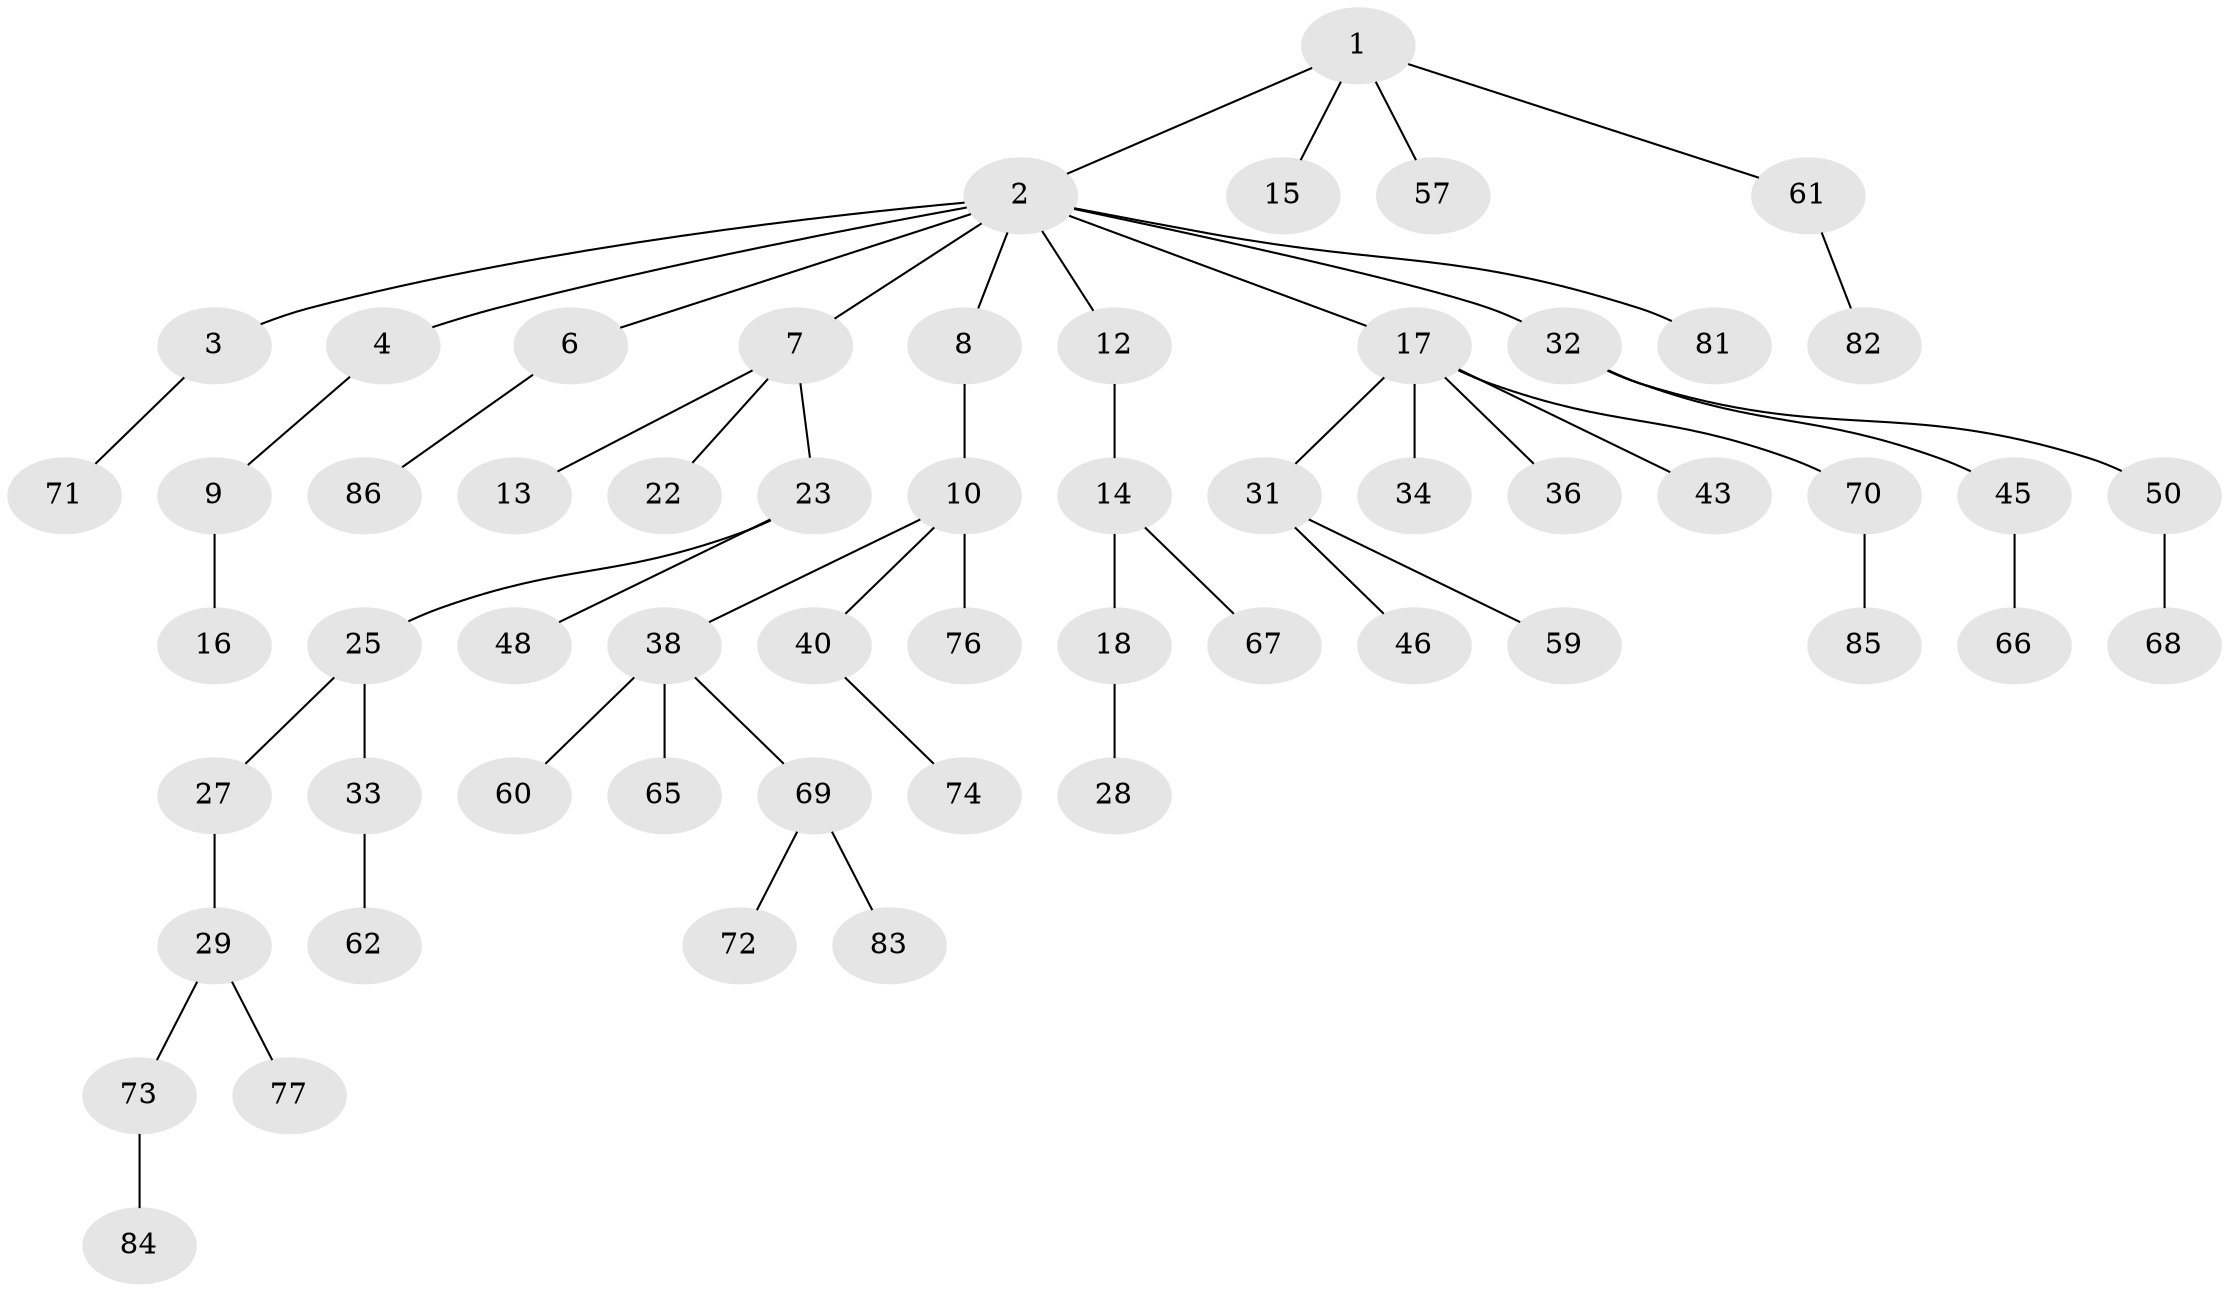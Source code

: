 // Generated by graph-tools (version 1.1) at 2025/52/02/27/25 19:52:13]
// undirected, 57 vertices, 56 edges
graph export_dot {
graph [start="1"]
  node [color=gray90,style=filled];
  1 [super="+39"];
  2 [super="+5"];
  3 [super="+53"];
  4 [super="+21"];
  6 [super="+30"];
  7 [super="+42"];
  8;
  9 [super="+11"];
  10 [super="+20"];
  12;
  13 [super="+35"];
  14 [super="+58"];
  15 [super="+63"];
  16 [super="+19"];
  17 [super="+24"];
  18 [super="+26"];
  22;
  23 [super="+56"];
  25 [super="+41"];
  27 [super="+75"];
  28;
  29 [super="+54"];
  31 [super="+44"];
  32;
  33 [super="+51"];
  34 [super="+49"];
  36 [super="+37"];
  38 [super="+64"];
  40 [super="+55"];
  43;
  45 [super="+52"];
  46 [super="+47"];
  48;
  50;
  57;
  59;
  60;
  61;
  62;
  65;
  66;
  67;
  68 [super="+78"];
  69;
  70 [super="+80"];
  71;
  72 [super="+79"];
  73;
  74;
  76;
  77;
  81;
  82;
  83;
  84;
  85;
  86 [super="+87"];
  1 -- 2;
  1 -- 15;
  1 -- 61;
  1 -- 57;
  2 -- 3;
  2 -- 4;
  2 -- 7;
  2 -- 8;
  2 -- 12;
  2 -- 17;
  2 -- 81;
  2 -- 32;
  2 -- 6;
  3 -- 71;
  4 -- 9;
  6 -- 86;
  7 -- 13;
  7 -- 22;
  7 -- 23;
  8 -- 10;
  9 -- 16;
  10 -- 38;
  10 -- 76;
  10 -- 40;
  12 -- 14;
  14 -- 18;
  14 -- 67;
  17 -- 36;
  17 -- 43;
  17 -- 70;
  17 -- 34;
  17 -- 31;
  18 -- 28;
  23 -- 25;
  23 -- 48;
  25 -- 27;
  25 -- 33;
  27 -- 29;
  29 -- 73;
  29 -- 77;
  31 -- 46;
  31 -- 59;
  32 -- 45;
  32 -- 50;
  33 -- 62;
  38 -- 60;
  38 -- 65;
  38 -- 69;
  40 -- 74;
  45 -- 66;
  50 -- 68;
  61 -- 82;
  69 -- 72;
  69 -- 83;
  70 -- 85;
  73 -- 84;
}
